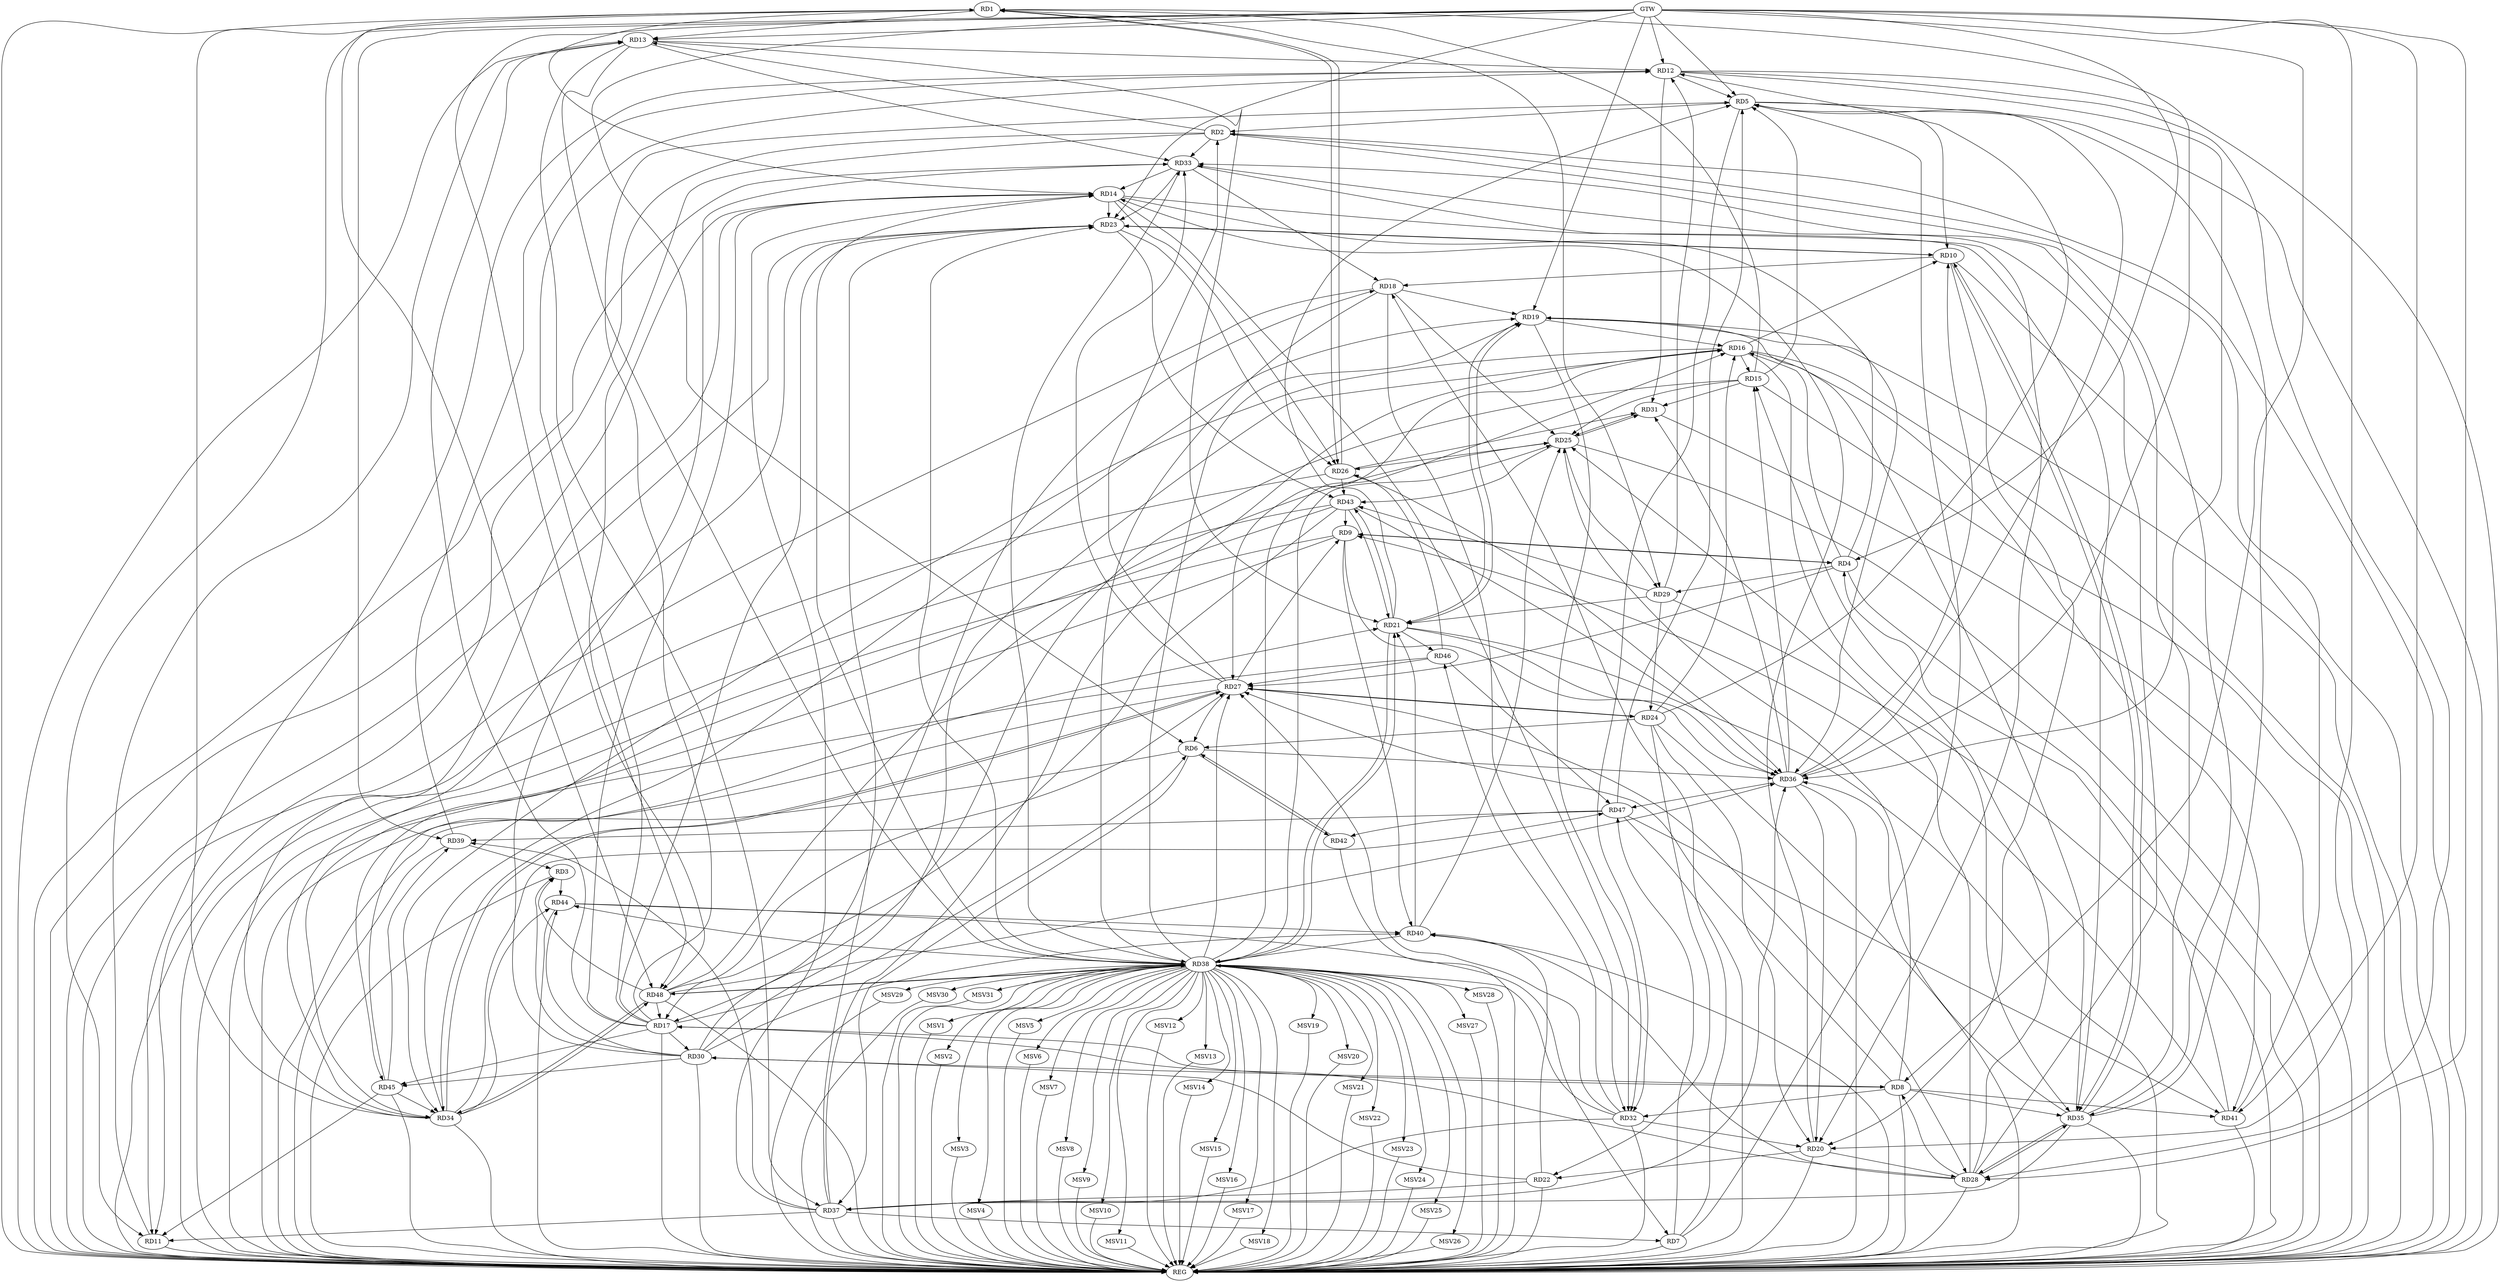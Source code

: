 strict digraph G {
  RD1 [ label="RD1" ];
  RD2 [ label="RD2" ];
  RD3 [ label="RD3" ];
  RD4 [ label="RD4" ];
  RD5 [ label="RD5" ];
  RD6 [ label="RD6" ];
  RD7 [ label="RD7" ];
  RD8 [ label="RD8" ];
  RD9 [ label="RD9" ];
  RD10 [ label="RD10" ];
  RD11 [ label="RD11" ];
  RD12 [ label="RD12" ];
  RD13 [ label="RD13" ];
  RD14 [ label="RD14" ];
  RD15 [ label="RD15" ];
  RD16 [ label="RD16" ];
  RD17 [ label="RD17" ];
  RD18 [ label="RD18" ];
  RD19 [ label="RD19" ];
  RD20 [ label="RD20" ];
  RD21 [ label="RD21" ];
  RD22 [ label="RD22" ];
  RD23 [ label="RD23" ];
  RD24 [ label="RD24" ];
  RD25 [ label="RD25" ];
  RD26 [ label="RD26" ];
  RD27 [ label="RD27" ];
  RD28 [ label="RD28" ];
  RD29 [ label="RD29" ];
  RD30 [ label="RD30" ];
  RD31 [ label="RD31" ];
  RD32 [ label="RD32" ];
  RD33 [ label="RD33" ];
  RD34 [ label="RD34" ];
  RD35 [ label="RD35" ];
  RD36 [ label="RD36" ];
  RD37 [ label="RD37" ];
  RD38 [ label="RD38" ];
  RD39 [ label="RD39" ];
  RD40 [ label="RD40" ];
  RD41 [ label="RD41" ];
  RD42 [ label="RD42" ];
  RD43 [ label="RD43" ];
  RD44 [ label="RD44" ];
  RD45 [ label="RD45" ];
  RD46 [ label="RD46" ];
  RD47 [ label="RD47" ];
  RD48 [ label="RD48" ];
  GTW [ label="GTW" ];
  REG [ label="REG" ];
  MSV1 [ label="MSV1" ];
  MSV2 [ label="MSV2" ];
  MSV3 [ label="MSV3" ];
  MSV4 [ label="MSV4" ];
  MSV5 [ label="MSV5" ];
  MSV6 [ label="MSV6" ];
  MSV7 [ label="MSV7" ];
  MSV8 [ label="MSV8" ];
  MSV9 [ label="MSV9" ];
  MSV10 [ label="MSV10" ];
  MSV11 [ label="MSV11" ];
  MSV12 [ label="MSV12" ];
  MSV13 [ label="MSV13" ];
  MSV14 [ label="MSV14" ];
  MSV15 [ label="MSV15" ];
  MSV16 [ label="MSV16" ];
  MSV17 [ label="MSV17" ];
  MSV18 [ label="MSV18" ];
  MSV19 [ label="MSV19" ];
  MSV20 [ label="MSV20" ];
  MSV21 [ label="MSV21" ];
  MSV22 [ label="MSV22" ];
  MSV23 [ label="MSV23" ];
  MSV24 [ label="MSV24" ];
  MSV25 [ label="MSV25" ];
  MSV26 [ label="MSV26" ];
  MSV27 [ label="MSV27" ];
  MSV28 [ label="MSV28" ];
  MSV29 [ label="MSV29" ];
  MSV30 [ label="MSV30" ];
  MSV31 [ label="MSV31" ];
  RD1 -> RD13;
  RD1 -> RD14;
  RD15 -> RD1;
  RD1 -> RD26;
  RD26 -> RD1;
  RD1 -> RD29;
  RD34 -> RD1;
  RD1 -> RD36;
  RD1 -> RD48;
  RD5 -> RD2;
  RD2 -> RD11;
  RD2 -> RD13;
  RD27 -> RD2;
  RD2 -> RD33;
  RD2 -> RD35;
  RD41 -> RD2;
  RD2 -> RD48;
  RD30 -> RD3;
  RD39 -> RD3;
  RD3 -> RD44;
  RD48 -> RD3;
  RD4 -> RD9;
  RD9 -> RD4;
  RD4 -> RD16;
  RD4 -> RD19;
  RD4 -> RD27;
  RD4 -> RD29;
  RD41 -> RD4;
  RD7 -> RD5;
  RD5 -> RD10;
  RD12 -> RD5;
  RD15 -> RD5;
  RD17 -> RD5;
  RD21 -> RD5;
  RD5 -> RD32;
  RD35 -> RD5;
  RD36 -> RD5;
  RD47 -> RD5;
  RD17 -> RD6;
  RD24 -> RD6;
  RD27 -> RD6;
  RD6 -> RD36;
  RD6 -> RD37;
  RD6 -> RD42;
  RD42 -> RD6;
  RD7 -> RD18;
  RD37 -> RD7;
  RD44 -> RD7;
  RD7 -> RD47;
  RD8 -> RD17;
  RD8 -> RD25;
  RD8 -> RD27;
  RD28 -> RD8;
  RD30 -> RD8;
  RD8 -> RD32;
  RD8 -> RD35;
  RD8 -> RD41;
  RD27 -> RD9;
  RD9 -> RD34;
  RD9 -> RD36;
  RD9 -> RD40;
  RD41 -> RD9;
  RD43 -> RD9;
  RD16 -> RD10;
  RD10 -> RD18;
  RD10 -> RD20;
  RD10 -> RD23;
  RD23 -> RD10;
  RD10 -> RD35;
  RD35 -> RD10;
  RD36 -> RD10;
  RD12 -> RD11;
  RD11 -> RD13;
  RD37 -> RD11;
  RD45 -> RD11;
  RD13 -> RD12;
  RD17 -> RD12;
  RD24 -> RD12;
  RD12 -> RD28;
  RD29 -> RD12;
  RD12 -> RD31;
  RD12 -> RD36;
  RD39 -> RD12;
  RD17 -> RD13;
  RD13 -> RD21;
  RD13 -> RD33;
  RD13 -> RD37;
  RD13 -> RD38;
  RD17 -> RD14;
  RD20 -> RD14;
  RD14 -> RD23;
  RD14 -> RD26;
  RD14 -> RD32;
  RD33 -> RD14;
  RD34 -> RD14;
  RD14 -> RD35;
  RD14 -> RD36;
  RD37 -> RD14;
  RD38 -> RD14;
  RD16 -> RD15;
  RD15 -> RD17;
  RD15 -> RD25;
  RD28 -> RD15;
  RD15 -> RD31;
  RD36 -> RD15;
  RD19 -> RD16;
  RD24 -> RD16;
  RD16 -> RD27;
  RD30 -> RD16;
  RD16 -> RD34;
  RD16 -> RD35;
  RD37 -> RD16;
  RD38 -> RD16;
  RD16 -> RD41;
  RD17 -> RD23;
  RD28 -> RD17;
  RD17 -> RD30;
  RD43 -> RD17;
  RD17 -> RD45;
  RD48 -> RD17;
  RD18 -> RD19;
  RD18 -> RD25;
  RD30 -> RD18;
  RD18 -> RD32;
  RD33 -> RD18;
  RD18 -> RD38;
  RD19 -> RD21;
  RD21 -> RD19;
  RD19 -> RD32;
  RD34 -> RD19;
  RD35 -> RD19;
  RD38 -> RD19;
  RD20 -> RD22;
  RD24 -> RD20;
  RD20 -> RD28;
  RD32 -> RD20;
  RD33 -> RD20;
  RD36 -> RD20;
  RD29 -> RD21;
  RD21 -> RD36;
  RD21 -> RD38;
  RD38 -> RD21;
  RD40 -> RD21;
  RD21 -> RD43;
  RD43 -> RD21;
  RD45 -> RD21;
  RD21 -> RD46;
  RD24 -> RD22;
  RD22 -> RD30;
  RD22 -> RD37;
  RD22 -> RD40;
  RD23 -> RD26;
  RD33 -> RD23;
  RD23 -> RD34;
  RD37 -> RD23;
  RD38 -> RD23;
  RD23 -> RD43;
  RD24 -> RD27;
  RD27 -> RD24;
  RD29 -> RD24;
  RD25 -> RD26;
  RD28 -> RD25;
  RD25 -> RD29;
  RD25 -> RD31;
  RD31 -> RD25;
  RD38 -> RD25;
  RD40 -> RD25;
  RD25 -> RD43;
  RD48 -> RD25;
  RD26 -> RD31;
  RD26 -> RD36;
  RD26 -> RD43;
  RD46 -> RD26;
  RD27 -> RD28;
  RD32 -> RD27;
  RD27 -> RD33;
  RD27 -> RD34;
  RD34 -> RD27;
  RD38 -> RD27;
  RD46 -> RD27;
  RD48 -> RD27;
  RD28 -> RD33;
  RD28 -> RD35;
  RD35 -> RD28;
  RD28 -> RD40;
  RD29 -> RD43;
  RD30 -> RD33;
  RD30 -> RD40;
  RD30 -> RD44;
  RD30 -> RD45;
  RD36 -> RD31;
  RD32 -> RD37;
  RD32 -> RD38;
  RD32 -> RD46;
  RD35 -> RD33;
  RD38 -> RD33;
  RD34 -> RD44;
  RD45 -> RD34;
  RD34 -> RD47;
  RD34 -> RD48;
  RD48 -> RD34;
  RD35 -> RD36;
  RD35 -> RD37;
  RD37 -> RD36;
  RD43 -> RD36;
  RD36 -> RD47;
  RD48 -> RD36;
  RD37 -> RD39;
  RD40 -> RD38;
  RD38 -> RD44;
  RD38 -> RD48;
  RD48 -> RD38;
  RD45 -> RD39;
  RD47 -> RD39;
  RD44 -> RD40;
  RD47 -> RD41;
  RD47 -> RD42;
  RD43 -> RD45;
  RD46 -> RD47;
  GTW -> RD4;
  GTW -> RD41;
  GTW -> RD20;
  GTW -> RD23;
  GTW -> RD8;
  GTW -> RD11;
  GTW -> RD12;
  GTW -> RD6;
  GTW -> RD28;
  GTW -> RD19;
  GTW -> RD13;
  GTW -> RD48;
  GTW -> RD5;
  GTW -> RD39;
  RD1 -> REG;
  RD2 -> REG;
  RD3 -> REG;
  RD4 -> REG;
  RD5 -> REG;
  RD6 -> REG;
  RD7 -> REG;
  RD8 -> REG;
  RD9 -> REG;
  RD10 -> REG;
  RD11 -> REG;
  RD12 -> REG;
  RD13 -> REG;
  RD14 -> REG;
  RD15 -> REG;
  RD16 -> REG;
  RD17 -> REG;
  RD18 -> REG;
  RD19 -> REG;
  RD20 -> REG;
  RD21 -> REG;
  RD22 -> REG;
  RD23 -> REG;
  RD24 -> REG;
  RD25 -> REG;
  RD26 -> REG;
  RD27 -> REG;
  RD28 -> REG;
  RD29 -> REG;
  RD30 -> REG;
  RD31 -> REG;
  RD32 -> REG;
  RD33 -> REG;
  RD34 -> REG;
  RD35 -> REG;
  RD36 -> REG;
  RD37 -> REG;
  RD38 -> REG;
  RD39 -> REG;
  RD40 -> REG;
  RD41 -> REG;
  RD42 -> REG;
  RD43 -> REG;
  RD44 -> REG;
  RD45 -> REG;
  RD46 -> REG;
  RD47 -> REG;
  RD48 -> REG;
  RD38 -> MSV1;
  RD38 -> MSV2;
  RD38 -> MSV3;
  RD38 -> MSV4;
  RD38 -> MSV5;
  RD38 -> MSV6;
  MSV1 -> REG;
  MSV2 -> REG;
  MSV3 -> REG;
  MSV4 -> REG;
  MSV5 -> REG;
  MSV6 -> REG;
  RD38 -> MSV7;
  MSV7 -> REG;
  RD38 -> MSV8;
  MSV8 -> REG;
  RD38 -> MSV9;
  RD38 -> MSV10;
  RD38 -> MSV11;
  MSV9 -> REG;
  MSV10 -> REG;
  MSV11 -> REG;
  RD38 -> MSV12;
  MSV12 -> REG;
  RD38 -> MSV13;
  RD38 -> MSV14;
  MSV13 -> REG;
  MSV14 -> REG;
  RD38 -> MSV15;
  RD38 -> MSV16;
  RD38 -> MSV17;
  RD38 -> MSV18;
  MSV15 -> REG;
  MSV16 -> REG;
  MSV17 -> REG;
  MSV18 -> REG;
  RD38 -> MSV19;
  RD38 -> MSV20;
  RD38 -> MSV21;
  MSV19 -> REG;
  MSV20 -> REG;
  MSV21 -> REG;
  RD38 -> MSV22;
  MSV22 -> REG;
  RD38 -> MSV23;
  MSV23 -> REG;
  RD38 -> MSV24;
  MSV24 -> REG;
  RD38 -> MSV25;
  MSV25 -> REG;
  RD38 -> MSV26;
  RD38 -> MSV27;
  MSV26 -> REG;
  MSV27 -> REG;
  RD38 -> MSV28;
  RD38 -> MSV29;
  RD38 -> MSV30;
  RD38 -> MSV31;
  MSV28 -> REG;
  MSV29 -> REG;
  MSV30 -> REG;
  MSV31 -> REG;
}
